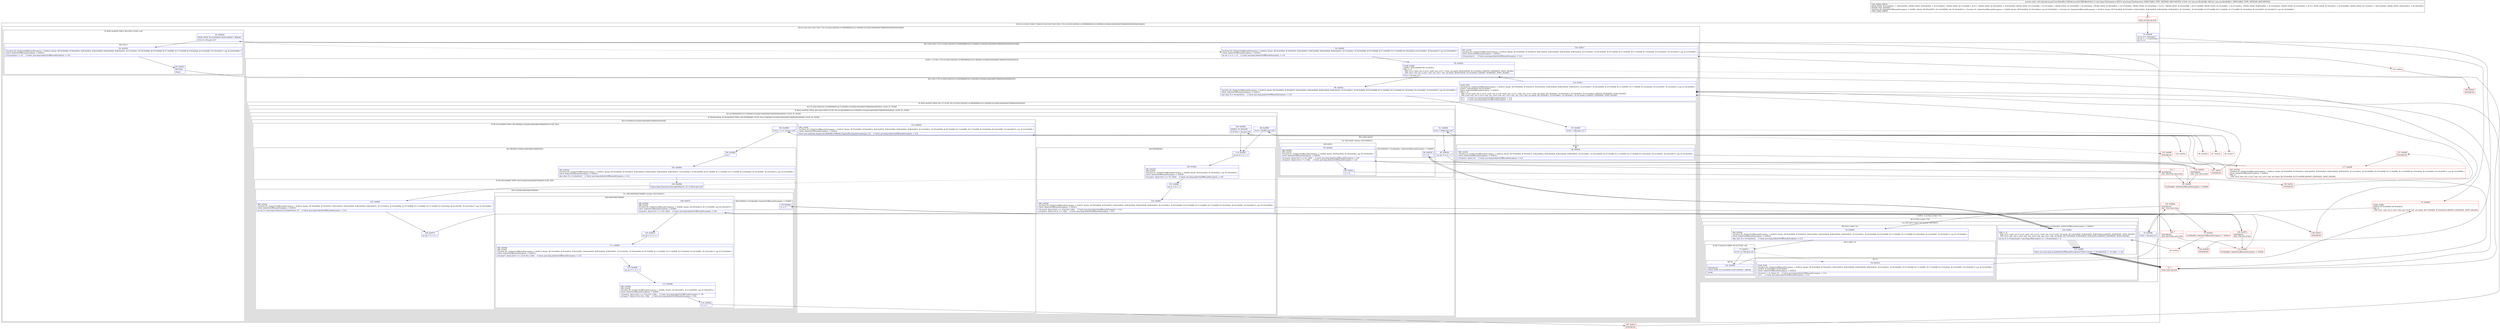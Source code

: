 digraph "CFG forandroidx.emoji2.text.flatbuffer.Utf8Safe.encodeUtf8Buffer(Ljava\/lang\/CharSequence;Ljava\/nio\/ByteBuffer;)V" {
subgraph cluster_Region_14743717 {
label = "R(3:1|(1:(2:5|(2:(1:8)|(1:7))))|(2:(2:10|11)|(3:13|(3:15|(1:17)(1:(2:22|(2:24|25))(1:(4:58|59|60|61)(2:(3:38|39|(3:41|42|(6:44|45|46|47|48|49))(0))(0)|56)))|19)|64)))";
node [shape=record,color=blue];
Node_73 [shape=record,label="{73\:\ 0x0000|int int r0 = r9.length()\lint int r1 = r10.position()\lint r2 = 0\l}"];
subgraph cluster_LoopRegion_1761528435 {
label = "LOOP:0: (1:(2:5|(2:(1:8)|(1:7))))";
node [shape=record,color=blue];
Node_75 [shape=record,label="{75\:\ 0x000b|if (r2 \< r0) goto L4\l}"];
subgraph cluster_Region_687252265 {
label = "R(1:(2:5|(2:(1:8)|(1:7))))";
node [shape=record,color=blue];
subgraph cluster_TryCatchRegion_1655224250 {
label = "Try: R(2:5|(2:(1:8)|(1:7))) catches: R(2:30|31)";
node [shape=record,color=blue];
subgraph cluster_Region_1893216370 {
label = "R(2:5|(2:(1:8)|(1:7)))";
node [shape=record,color=blue];
Node_76 [shape=record,label="{76\:\ 0x000d|TRY_ENTER\lTryCatch #2 \{IndexOutOfBoundsException \-\> 0x001d, blocks: (B:76:0x000d, B:78:0x0014, B:82:0x0022, B:84:0x0028, B:86:0x002b, B:88:0x0031, B:123:0x00c1, B:105:0x0064, B:107:0x006f, B:111:0x0085, B:117:0x009f, B:118:0x00a4, B:122:0x00b7, B:124:0x00c7), top: B:132:0x000d \}\lCatch: IndexOutOfBoundsException \-\> 0x001d\l|char char r4 = r9.charAt(r2)     \/\/ Catch: java.lang.IndexOutOfBoundsException \-\> L1d\l}"];
subgraph cluster_Region_1370263422 {
label = "R(2:(1:8)|(1:7))";
node [shape=record,color=blue];
subgraph cluster_IfRegion_1614020274 {
label = "IF [B:77:0x0012] THEN: R(1:8) ELSE: null";
node [shape=record,color=blue];
Node_77 [shape=record,label="{77\:\ 0x0012|if (r4 \>= 128) goto L8\l}"];
subgraph cluster_Region_1506470187 {
label = "R(1:8)";
node [shape=record,color=blue];
Node_133 [shape=record,label="{133\:\ 0x0020|SYNTHETIC\lEDGE_INSN: B:133:0x0020\-\>B:81:0x0020 ?: BREAK  \l|break\l}"];
}
}
subgraph cluster_Region_345799678 {
label = "R(1:7)";
node [shape=record,color=blue];
Node_78 [shape=record,label="{78\:\ 0x0014|LOOP_END\lTryCatch #2 \{IndexOutOfBoundsException \-\> 0x001d, blocks: (B:76:0x000d, B:78:0x0014, B:82:0x0022, B:84:0x0028, B:86:0x002b, B:88:0x0031, B:123:0x00c1, B:105:0x0064, B:107:0x006f, B:111:0x0085, B:117:0x009f, B:118:0x00a4, B:122:0x00b7, B:124:0x00c7), top: B:132:0x000d \}\lLOOP:0: B:74:0x0009\-\>B:78:0x0014\lCatch: IndexOutOfBoundsException \-\> 0x001d\l|r10.put(r1 + r2, (byte) r4)     \/\/ Catch: java.lang.IndexOutOfBoundsException \-\> L1d\lr2++     \/\/ Catch: java.lang.IndexOutOfBoundsException \-\> L1d\l}"];
}
}
}
subgraph cluster_Region_2102366634 {
label = "R(2:30|31) | ExcHandler: IndexOutOfBoundsException \-\> 0x001d\l";
node [shape=record,color=blue];
Node_126 [shape=record,label="{126\:\ 0x00cc|PHI: r1 r2 \l  PHI: (r1v1 'outIx' int) = (r1v5 'outIx' int), (r1v11 'outIx' int), (r1v0 'outIx' int) binds: [B:116:0x009d, B:96:0x0050, B:80:0x001e] A[DONT_GENERATE, DONT_INLINE]\l  PHI: (r2v2 'inIx' int) = (r2v5 'inIx' int), (r2v3 'inIx' int), (r2v1 'inIx' int) binds: [B:116:0x009d, B:96:0x0050, B:80:0x001e] A[DONT_GENERATE, DONT_INLINE]\l|int int r4 = r10.position() + java.lang.Math.max(r2, (r1 \- r10.position()) + 1)\l}"];
Node_127 [shape=record,label="{127\:\ 0x00ff|throw new java.lang.ArrayIndexOutOfBoundsException(\"Failed writing \" + r9.charAt(r2) + \" at index \" + r4)\l}"];
}
}
}
}
subgraph cluster_Region_1152968400 {
label = "R(2:(2:10|11)|(3:13|(3:15|(1:17)(1:(2:22|(2:24|25))(1:(4:58|59|60|61)(2:(3:38|39|(3:41|42|(6:44|45|46|47|48|49))(0))(0)|56)))|19)|64))";
node [shape=record,color=blue];
subgraph cluster_IfRegion_1186167913 {
label = "IF [B:81:0x0020] THEN: R(2:10|11) ELSE: null";
node [shape=record,color=blue];
Node_81 [shape=record,label="{81\:\ 0x0020|EDGE_INSN: B:133:0x0020\-\>B:81:0x0020 ?: BREAK  \l|if (r2 == r0) goto L10\l}"];
subgraph cluster_Region_264649028 {
label = "R(2:10|11)";
node [shape=record,color=blue];
Node_82 [shape=record,label="{82\:\ 0x0022|TryCatch #2 \{IndexOutOfBoundsException \-\> 0x001d, blocks: (B:76:0x000d, B:78:0x0014, B:82:0x0022, B:84:0x0028, B:86:0x002b, B:88:0x0031, B:123:0x00c1, B:105:0x0064, B:107:0x006f, B:111:0x0085, B:117:0x009f, B:118:0x00a4, B:122:0x00b7, B:124:0x00c7), top: B:132:0x000d \}\lCatch: IndexOutOfBoundsException \-\> 0x001d\l|r10.position(r1 + r2)     \/\/ Catch: java.lang.IndexOutOfBoundsException \-\> L1d\l}"];
Node_83 [shape=record,label="{83\:\ 0x0027|RETURN\l|return\l}"];
}
}
subgraph cluster_Region_584892718 {
label = "R(3:13|(3:15|(1:17)(1:(2:22|(2:24|25))(1:(4:58|59|60|61)(2:(3:38|39|(3:41|42|(6:44|45|46|47|48|49))(0))(0)|56)))|19)|64)";
node [shape=record,color=blue];
Node_84 [shape=record,label="{84\:\ 0x0028|TryCatch #2 \{IndexOutOfBoundsException \-\> 0x001d, blocks: (B:76:0x000d, B:78:0x0014, B:82:0x0022, B:84:0x0028, B:86:0x002b, B:88:0x0031, B:123:0x00c1, B:105:0x0064, B:107:0x006f, B:111:0x0085, B:117:0x009f, B:118:0x00a4, B:122:0x00b7, B:124:0x00c7), top: B:132:0x000d \}\lCatch: IndexOutOfBoundsException \-\> 0x001d\l|int int r1 = r1 + r2     \/\/ Catch: java.lang.IndexOutOfBoundsException \-\> L1d\l}"];
subgraph cluster_LoopRegion_1087982488 {
label = "LOOP:1: (3:15|(1:17)(1:(2:22|(2:24|25))(1:(4:58|59|60|61)(2:(3:38|39|(3:41|42|(6:44|45|46|47|48|49))(0))(0)|56)))|19)";
node [shape=record,color=blue];
Node_85 [shape=record,label="{85\:\ 0x0029|LOOP_START\lLOOP:1: B:85:0x0029\-\>B:123:0x00c1\lPHI: r1 r2 \l  PHI: (r1v3 'outIx' int) = (r1v2 'outIx' int), (r1v17 'outIx' int) binds: [B:84:0x0028, B:123:0x00c1] A[DONT_GENERATE, DONT_INLINE]\l  PHI: (r2v3 'inIx' int) = (r2v1 'inIx' int), (r2v7 'inIx' int) binds: [B:84:0x0028, B:123:0x00c1] A[DONT_GENERATE, DONT_INLINE]\l|if (r2 \< r0) goto L15\l}"];
subgraph cluster_Region_885609076 {
label = "R(3:15|(1:17)(1:(2:22|(2:24|25))(1:(4:58|59|60|61)(2:(3:38|39|(3:41|42|(6:44|45|46|47|48|49))(0))(0)|56)))|19)";
node [shape=record,color=blue];
Node_86 [shape=record,label="{86\:\ 0x002b|TryCatch #2 \{IndexOutOfBoundsException \-\> 0x001d, blocks: (B:76:0x000d, B:78:0x0014, B:82:0x0022, B:84:0x0028, B:86:0x002b, B:88:0x0031, B:123:0x00c1, B:105:0x0064, B:107:0x006f, B:111:0x0085, B:117:0x009f, B:118:0x00a4, B:122:0x00b7, B:124:0x00c7), top: B:132:0x000d \}\lCatch: IndexOutOfBoundsException \-\> 0x001d\l|char char r4 = r9.charAt(r2)     \/\/ Catch: java.lang.IndexOutOfBoundsException \-\> L1d\l}"];
subgraph cluster_IfRegion_487344199 {
label = "IF [B:87:0x002f] THEN: R(1:17) ELSE: R(1:(2:22|(2:24|25))(1:(4:58|59|60|61)(2:(3:38|39|(3:41|42|(6:44|45|46|47|48|49))(0))(0)|56)))";
node [shape=record,color=blue];
Node_87 [shape=record,label="{87\:\ 0x002f|if (r4 \< 128) goto L17\l}"];
subgraph cluster_Region_1858945313 {
label = "R(1:17)";
node [shape=record,color=blue];
Node_88 [shape=record,label="{88\:\ 0x0031|TRY_LEAVE\lTryCatch #2 \{IndexOutOfBoundsException \-\> 0x001d, blocks: (B:76:0x000d, B:78:0x0014, B:82:0x0022, B:84:0x0028, B:86:0x002b, B:88:0x0031, B:123:0x00c1, B:105:0x0064, B:107:0x006f, B:111:0x0085, B:117:0x009f, B:118:0x00a4, B:122:0x00b7, B:124:0x00c7), top: B:132:0x000d \}\lCatch: IndexOutOfBoundsException \-\> 0x001d\l|r10.put(r1, (byte) r4)     \/\/ Catch: java.lang.IndexOutOfBoundsException \-\> L1d\l}"];
}
subgraph cluster_Region_1670024346 {
label = "R(1:(2:22|(2:24|25))(1:(4:58|59|60|61)(2:(3:38|39|(3:41|42|(6:44|45|46|47|48|49))(0))(0)|56))) | ELSE_IF_CHAIN\l";
node [shape=record,color=blue];
subgraph cluster_IfRegion_424461966 {
label = "IF [B:91:0x0039] THEN: R(2:22|(2:24|25)) ELSE: R(1:(4:58|59|60|61)(2:(3:38|39|(3:41|42|(6:44|45|46|47|48|49))(0))(0)|56)) | ELSE_IF_CHAIN\l";
node [shape=record,color=blue];
Node_91 [shape=record,label="{91\:\ 0x0039|if (r4 \< 2048) goto L22\l}"];
subgraph cluster_Region_1184273095 {
label = "R(2:22|(2:24|25))";
node [shape=record,color=blue];
Node_92 [shape=record,label="{92\:\ 0x003b|int int r5 = r1 + 1\l}"];
subgraph cluster_TryCatchRegion_1458059498 {
label = "Try: R(2:24|25) catches: R(3:29|30|31)";
node [shape=record,color=blue];
subgraph cluster_Region_1604821255 {
label = "R(2:24|25)";
node [shape=record,color=blue];
Node_93 [shape=record,label="{93\:\ 0x0042|TRY_ENTER\lTRY_LEAVE\lTryCatch #1 \{IndexOutOfBoundsException \-\> 0x004f, blocks: (B:93:0x0042, B:120:0x00ac), top: B:130:0x0042 \}\lCatch: IndexOutOfBoundsException \-\> 0x004f\l|r10.put(r1, (byte) ((r4 \>\>\> 6) \| 192))     \/\/ Catch: java.lang.IndexOutOfBoundsException \-\> L4f\lr10.put(r5, (byte) ((r4 & '?') \| 128))     \/\/ Catch: java.lang.IndexOutOfBoundsException \-\> L4f\l}"];
Node_94 [shape=record,label="{94\:\ 0x004c|r1 = r5\l}"];
}
subgraph cluster_Region_239739079 {
label = "R(3:29|30|31) | ExcHandler: IndexOutOfBoundsException \-\> 0x004f\l";
node [shape=record,color=blue];
Node_96 [shape=record,label="{96\:\ 0x0050|r1 = r5\l}"];
Node_126 [shape=record,label="{126\:\ 0x00cc|PHI: r1 r2 \l  PHI: (r1v1 'outIx' int) = (r1v5 'outIx' int), (r1v11 'outIx' int), (r1v0 'outIx' int) binds: [B:116:0x009d, B:96:0x0050, B:80:0x001e] A[DONT_GENERATE, DONT_INLINE]\l  PHI: (r2v2 'inIx' int) = (r2v5 'inIx' int), (r2v3 'inIx' int), (r2v1 'inIx' int) binds: [B:116:0x009d, B:96:0x0050, B:80:0x001e] A[DONT_GENERATE, DONT_INLINE]\l|int int r4 = r10.position() + java.lang.Math.max(r2, (r1 \- r10.position()) + 1)\l}"];
Node_127 [shape=record,label="{127\:\ 0x00ff|throw new java.lang.ArrayIndexOutOfBoundsException(\"Failed writing \" + r9.charAt(r2) + \" at index \" + r4)\l}"];
}
}
}
subgraph cluster_Region_1483014317 {
label = "R(1:(4:58|59|60|61)(2:(3:38|39|(3:41|42|(6:44|45|46|47|48|49))(0))(0)|56)) | ELSE_IF_CHAIN\l";
node [shape=record,color=blue];
subgraph cluster_IfRegion_1807646666 {
label = "IF [B:98:0x0056, B:100:0x005b] THEN: R(4:58|59|60|61) ELSE: R(2:(3:38|39|(3:41|42|(6:44|45|46|47|48|49))(0))(0)|56) | ELSE_IF_CHAIN\l";
node [shape=record,color=blue];
Node_98 [shape=record,label="{98\:\ 0x0056|if (r4 \< 55296) goto L58\l}"];
Node_100 [shape=record,label="{100\:\ 0x005b|ADDED_TO_REGION\l|if (57343 \< r4) goto L58\l}"];
subgraph cluster_Region_1905995010 {
label = "R(4:58|59|60|61)";
node [shape=record,color=blue];
Node_119 [shape=record,label="{119\:\ 0x00a5|int int r5 = r1 + 1\l}"];
Node_120 [shape=record,label="{120\:\ 0x00ac|TRY_ENTER\lTRY_LEAVE\lTryCatch #1 \{IndexOutOfBoundsException \-\> 0x004f, blocks: (B:93:0x0042, B:120:0x00ac), top: B:130:0x0042 \}\lCatch: IndexOutOfBoundsException \-\> 0x004f\l|r10.put(r1, (byte) ((r4 \>\>\> 'f') \| 224))     \/\/ Catch: java.lang.IndexOutOfBoundsException \-\> L4f\l}"];
Node_121 [shape=record,label="{121\:\ 0x00af|int r1 = r5 + 1\l}"];
Node_122 [shape=record,label="{122\:\ 0x00b7|TRY_ENTER\lTryCatch #2 \{IndexOutOfBoundsException \-\> 0x001d, blocks: (B:76:0x000d, B:78:0x0014, B:82:0x0022, B:84:0x0028, B:86:0x002b, B:88:0x0031, B:123:0x00c1, B:105:0x0064, B:107:0x006f, B:111:0x0085, B:117:0x009f, B:118:0x00a4, B:122:0x00b7, B:124:0x00c7), top: B:132:0x000d \}\lCatch: IndexOutOfBoundsException \-\> 0x001d\l|r10.put(r5, (byte) (((r4 \>\>\> 6) & 63) \| 128))     \/\/ Catch: java.lang.IndexOutOfBoundsException \-\> L1d\lr10.put(r1, (byte) ((r4 & '?') \| 128))     \/\/ Catch: java.lang.IndexOutOfBoundsException \-\> L1d\l}"];
}
subgraph cluster_Region_1497907496 {
label = "R(2:(3:38|39|(3:41|42|(6:44|45|46|47|48|49))(0))(0)|56)";
node [shape=record,color=blue];
subgraph cluster_IfRegion_1207678710 {
label = "IF [B:103:0x0060] THEN: R(3:38|39|(3:41|42|(6:44|45|46|47|48|49))(0)) ELSE: R(0)";
node [shape=record,color=blue];
Node_103 [shape=record,label="{103\:\ 0x0060|if ((r2 + 1) != r0) goto L38\l}"];
subgraph cluster_Region_184239734 {
label = "R(3:38|39|(3:41|42|(6:44|45|46|47|48|49))(0))";
node [shape=record,color=blue];
Node_104 [shape=record,label="{104\:\ 0x0062|r2++\l}"];
Node_105 [shape=record,label="{105\:\ 0x0064|TRY_ENTER\lTryCatch #2 \{IndexOutOfBoundsException \-\> 0x001d, blocks: (B:76:0x000d, B:78:0x0014, B:82:0x0022, B:84:0x0028, B:86:0x002b, B:88:0x0031, B:123:0x00c1, B:105:0x0064, B:107:0x006f, B:111:0x0085, B:117:0x009f, B:118:0x00a4, B:122:0x00b7, B:124:0x00c7), top: B:132:0x000d \}\lCatch: IndexOutOfBoundsException \-\> 0x001d\l|char char r5 = r9.charAt(r2)     \/\/ Catch: java.lang.IndexOutOfBoundsException \-\> L1d\l}"];
subgraph cluster_IfRegion_520278885 {
label = "IF [B:106:0x006d] THEN: R(3:41|42|(6:44|45|46|47|48|49)) ELSE: R(0)";
node [shape=record,color=blue];
Node_106 [shape=record,label="{106\:\ 0x006d|if (java.lang.Character.isSurrogatePair(r4, r5) != false) goto L41\l}"];
subgraph cluster_Region_2134991153 {
label = "R(3:41|42|(6:44|45|46|47|48|49))";
node [shape=record,color=blue];
Node_107 [shape=record,label="{107\:\ 0x006f|TRY_LEAVE\lTryCatch #2 \{IndexOutOfBoundsException \-\> 0x001d, blocks: (B:76:0x000d, B:78:0x0014, B:82:0x0022, B:84:0x0028, B:86:0x002b, B:88:0x0031, B:123:0x00c1, B:105:0x0064, B:107:0x006f, B:111:0x0085, B:117:0x009f, B:118:0x00a4, B:122:0x00b7, B:124:0x00c7), top: B:132:0x000d \}\lCatch: IndexOutOfBoundsException \-\> 0x001d\l|int int r5 = java.lang.Character.toCodePoint(r4, r5)     \/\/ Catch: java.lang.IndexOutOfBoundsException \-\> L1d\l}"];
Node_108 [shape=record,label="{108\:\ 0x0073|int int r7 = r1 + 1\l}"];
subgraph cluster_TryCatchRegion_1541989143 {
label = "Try: R(6:44|45|46|47|48|49) catches: R(3:53|30|31)";
node [shape=record,color=blue];
subgraph cluster_Region_562240945 {
label = "R(6:44|45|46|47|48|49)";
node [shape=record,color=blue];
Node_109 [shape=record,label="{109\:\ 0x007a|TRY_ENTER\lTRY_LEAVE\lTryCatch #0 \{IndexOutOfBoundsException \-\> 0x009c, blocks: (B:109:0x007a, B:113:0x0090), top: B:128:0x007a \}\lCatch: IndexOutOfBoundsException \-\> 0x009c\l|r10.put(r1, (byte) ((r5 \>\>\> 18) \| 240))     \/\/ Catch: java.lang.IndexOutOfBoundsException \-\> L9c\l}"];
Node_110 [shape=record,label="{110\:\ 0x007d|int int r1 = r7 + 1\l}"];
Node_111 [shape=record,label="{111\:\ 0x0085|TRY_ENTER\lTRY_LEAVE\lTryCatch #2 \{IndexOutOfBoundsException \-\> 0x001d, blocks: (B:76:0x000d, B:78:0x0014, B:82:0x0022, B:84:0x0028, B:86:0x002b, B:88:0x0031, B:123:0x00c1, B:105:0x0064, B:107:0x006f, B:111:0x0085, B:117:0x009f, B:118:0x00a4, B:122:0x00b7, B:124:0x00c7), top: B:132:0x000d \}\lCatch: IndexOutOfBoundsException \-\> 0x001d\l|r10.put(r7, (byte) (((r5 \>\>\> 12) & 63) \| 128))     \/\/ Catch: java.lang.IndexOutOfBoundsException \-\> L1d\l}"];
Node_112 [shape=record,label="{112\:\ 0x0088|int int r7 = r1 + 1\l}"];
Node_113 [shape=record,label="{113\:\ 0x0090|TRY_ENTER\lTRY_LEAVE\lTryCatch #0 \{IndexOutOfBoundsException \-\> 0x009c, blocks: (B:109:0x007a, B:113:0x0090), top: B:128:0x007a \}\lCatch: IndexOutOfBoundsException \-\> 0x009c\l|r10.put(r1, (byte) (((r5 \>\>\> 6) & 63) \| 128))     \/\/ Catch: java.lang.IndexOutOfBoundsException \-\> L9c\lr10.put(r7, (byte) ((r5 & 63) \| 128))     \/\/ Catch: java.lang.IndexOutOfBoundsException \-\> L9c\l}"];
Node_114 [shape=record,label="{114\:\ 0x009a|r1 = r7\l}"];
}
subgraph cluster_Region_71642716 {
label = "R(3:53|30|31) | ExcHandler: IndexOutOfBoundsException \-\> 0x009c\l";
node [shape=record,color=blue];
Node_116 [shape=record,label="{116\:\ 0x009d|r1 = r7\l}"];
Node_126 [shape=record,label="{126\:\ 0x00cc|PHI: r1 r2 \l  PHI: (r1v1 'outIx' int) = (r1v5 'outIx' int), (r1v11 'outIx' int), (r1v0 'outIx' int) binds: [B:116:0x009d, B:96:0x0050, B:80:0x001e] A[DONT_GENERATE, DONT_INLINE]\l  PHI: (r2v2 'inIx' int) = (r2v5 'inIx' int), (r2v3 'inIx' int), (r2v1 'inIx' int) binds: [B:116:0x009d, B:96:0x0050, B:80:0x001e] A[DONT_GENERATE, DONT_INLINE]\l|int int r4 = r10.position() + java.lang.Math.max(r2, (r1 \- r10.position()) + 1)\l}"];
Node_127 [shape=record,label="{127\:\ 0x00ff|throw new java.lang.ArrayIndexOutOfBoundsException(\"Failed writing \" + r9.charAt(r2) + \" at index \" + r4)\l}"];
}
}
}
subgraph cluster_Region_1823562412 {
label = "R(0)";
node [shape=record,color=blue];
}
}
}
subgraph cluster_Region_2072576184 {
label = "R(0)";
node [shape=record,color=blue];
}
}
Node_118 [shape=record,label="{118\:\ 0x00a4|TRY_LEAVE\lTryCatch #2 \{IndexOutOfBoundsException \-\> 0x001d, blocks: (B:76:0x000d, B:78:0x0014, B:82:0x0022, B:84:0x0028, B:86:0x002b, B:88:0x0031, B:123:0x00c1, B:105:0x0064, B:107:0x006f, B:111:0x0085, B:117:0x009f, B:118:0x00a4, B:122:0x00b7, B:124:0x00c7), top: B:132:0x000d \}\lCatch: IndexOutOfBoundsException \-\> 0x001d\l|throw new androidx.emoji2.text.flatbuffer.Utf8Safe.UnpairedSurrogateException(r2, r0)     \/\/ Catch: java.lang.IndexOutOfBoundsException \-\> L1d\l}"];
}
}
}
}
}
}
Node_123 [shape=record,label="{123\:\ 0x00c1|LOOP_END\lTryCatch #2 \{IndexOutOfBoundsException \-\> 0x001d, blocks: (B:76:0x000d, B:78:0x0014, B:82:0x0022, B:84:0x0028, B:86:0x002b, B:88:0x0031, B:123:0x00c1, B:105:0x0064, B:107:0x006f, B:111:0x0085, B:117:0x009f, B:118:0x00a4, B:122:0x00b7, B:124:0x00c7), top: B:132:0x000d \}\lLOOP:1: B:85:0x0029\-\>B:123:0x00c1\lCatch: IndexOutOfBoundsException \-\> 0x001d\lPHI: r1 r2 \l  PHI: (r1v16 'outIx' int) = (r1v4 'outIx' int), (r1v10 'outIx' int), (r1v15 'outIx' int), (r1v3 'outIx' int) binds: [B:138:0x00c1, B:140:0x00c1, B:139:0x00c1, B:141:0x00c1] A[DONT_GENERATE, DONT_INLINE]\l  PHI: (r2v6 'inIx' int) = (r2v3 'inIx' int), (r2v5 'inIx' int), (r2v3 'inIx' int), (r2v3 'inIx' int) binds: [B:138:0x00c1, B:140:0x00c1, B:139:0x00c1, B:141:0x00c1] A[DONT_GENERATE, DONT_INLINE]\l|r2++     \/\/ Catch: java.lang.IndexOutOfBoundsException \-\> L1d\lr1++     \/\/ Catch: java.lang.IndexOutOfBoundsException \-\> L1d\l}"];
}
}
Node_124 [shape=record,label="{124\:\ 0x00c7|TRY_LEAVE\lTryCatch #2 \{IndexOutOfBoundsException \-\> 0x001d, blocks: (B:76:0x000d, B:78:0x0014, B:82:0x0022, B:84:0x0028, B:86:0x002b, B:88:0x0031, B:123:0x00c1, B:105:0x0064, B:107:0x006f, B:111:0x0085, B:117:0x009f, B:118:0x00a4, B:122:0x00b7, B:124:0x00c7), top: B:132:0x000d \}\lCatch: IndexOutOfBoundsException \-\> 0x001d\l|r10.position(r1)     \/\/ Catch: java.lang.IndexOutOfBoundsException \-\> L1d\l}"];
}
}
}
subgraph cluster_Region_2102366634 {
label = "R(2:30|31) | ExcHandler: IndexOutOfBoundsException \-\> 0x001d\l";
node [shape=record,color=blue];
Node_126 [shape=record,label="{126\:\ 0x00cc|PHI: r1 r2 \l  PHI: (r1v1 'outIx' int) = (r1v5 'outIx' int), (r1v11 'outIx' int), (r1v0 'outIx' int) binds: [B:116:0x009d, B:96:0x0050, B:80:0x001e] A[DONT_GENERATE, DONT_INLINE]\l  PHI: (r2v2 'inIx' int) = (r2v5 'inIx' int), (r2v3 'inIx' int), (r2v1 'inIx' int) binds: [B:116:0x009d, B:96:0x0050, B:80:0x001e] A[DONT_GENERATE, DONT_INLINE]\l|int int r4 = r10.position() + java.lang.Math.max(r2, (r1 \- r10.position()) + 1)\l}"];
Node_127 [shape=record,label="{127\:\ 0x00ff|throw new java.lang.ArrayIndexOutOfBoundsException(\"Failed writing \" + r9.charAt(r2) + \" at index \" + r4)\l}"];
}
subgraph cluster_Region_239739079 {
label = "R(3:29|30|31) | ExcHandler: IndexOutOfBoundsException \-\> 0x004f\l";
node [shape=record,color=blue];
Node_96 [shape=record,label="{96\:\ 0x0050|r1 = r5\l}"];
Node_126 [shape=record,label="{126\:\ 0x00cc|PHI: r1 r2 \l  PHI: (r1v1 'outIx' int) = (r1v5 'outIx' int), (r1v11 'outIx' int), (r1v0 'outIx' int) binds: [B:116:0x009d, B:96:0x0050, B:80:0x001e] A[DONT_GENERATE, DONT_INLINE]\l  PHI: (r2v2 'inIx' int) = (r2v5 'inIx' int), (r2v3 'inIx' int), (r2v1 'inIx' int) binds: [B:116:0x009d, B:96:0x0050, B:80:0x001e] A[DONT_GENERATE, DONT_INLINE]\l|int int r4 = r10.position() + java.lang.Math.max(r2, (r1 \- r10.position()) + 1)\l}"];
Node_127 [shape=record,label="{127\:\ 0x00ff|throw new java.lang.ArrayIndexOutOfBoundsException(\"Failed writing \" + r9.charAt(r2) + \" at index \" + r4)\l}"];
}
subgraph cluster_Region_71642716 {
label = "R(3:53|30|31) | ExcHandler: IndexOutOfBoundsException \-\> 0x009c\l";
node [shape=record,color=blue];
Node_116 [shape=record,label="{116\:\ 0x009d|r1 = r7\l}"];
Node_126 [shape=record,label="{126\:\ 0x00cc|PHI: r1 r2 \l  PHI: (r1v1 'outIx' int) = (r1v5 'outIx' int), (r1v11 'outIx' int), (r1v0 'outIx' int) binds: [B:116:0x009d, B:96:0x0050, B:80:0x001e] A[DONT_GENERATE, DONT_INLINE]\l  PHI: (r2v2 'inIx' int) = (r2v5 'inIx' int), (r2v3 'inIx' int), (r2v1 'inIx' int) binds: [B:116:0x009d, B:96:0x0050, B:80:0x001e] A[DONT_GENERATE, DONT_INLINE]\l|int int r4 = r10.position() + java.lang.Math.max(r2, (r1 \- r10.position()) + 1)\l}"];
Node_127 [shape=record,label="{127\:\ 0x00ff|throw new java.lang.ArrayIndexOutOfBoundsException(\"Failed writing \" + r9.charAt(r2) + \" at index \" + r4)\l}"];
}
Node_71 [shape=record,color=red,label="{71\:\ ?|MTH_ENTER_BLOCK\l}"];
Node_74 [shape=record,color=red,label="{74\:\ 0x0009|LOOP_START\lLOOP:0: B:74:0x0009\-\>B:78:0x0014\lPHI: r2 \l  PHI: (r2v1 'inIx' int) = (r2v0 'inIx' int), (r2v8 'inIx' int) binds: [B:73:0x0000, B:78:0x0014] A[DONT_GENERATE, DONT_INLINE]\l}"];
Node_132 [shape=record,color=red,label="{132\:\ 0x000d|SYNTHETIC\lEXC_TOP_SPLITTER\l}"];
Node_72 [shape=record,color=red,label="{72\:\ ?|MTH_EXIT_BLOCK\l}"];
Node_141 [shape=record,color=red,label="{141\:\ 0x00c1|SYNTHETIC\l}"];
Node_90 [shape=record,color=red,label="{90\:\ 0x0037}"];
Node_130 [shape=record,color=red,label="{130\:\ 0x0042|SYNTHETIC\lEXC_TOP_SPLITTER\l}"];
Node_139 [shape=record,color=red,label="{139\:\ 0x00c1|SYNTHETIC\l}"];
Node_131 [shape=record,color=red,label="{131\:\ ?|SYNTHETIC\lEXC_BOTTOM_SPLITTER\l}"];
Node_95 [shape=record,color=red,label="{95\:\ 0x004f|ExcHandler: IndexOutOfBoundsException \-\> 0x004f\l}"];
Node_97 [shape=record,color=red,label="{97\:\ 0x0053}"];
Node_99 [shape=record,color=red,label="{99\:\ 0x0058}"];
Node_102 [shape=record,color=red,label="{102\:\ 0x005e}"];
Node_128 [shape=record,color=red,label="{128\:\ 0x007a|SYNTHETIC\lEXC_TOP_SPLITTER\l}"];
Node_140 [shape=record,color=red,label="{140\:\ 0x00c1|SYNTHETIC\l}"];
Node_129 [shape=record,color=red,label="{129\:\ ?|SYNTHETIC\lEXC_BOTTOM_SPLITTER\l}"];
Node_115 [shape=record,color=red,label="{115\:\ 0x009c|ExcHandler: IndexOutOfBoundsException \-\> 0x009c\l}"];
Node_137 [shape=record,color=red,label="{137\:\ 0x009f|SYNTHETIC\l}"];
Node_117 [shape=record,color=red,label="{117\:\ 0x009f|TRY_ENTER\lTryCatch #2 \{IndexOutOfBoundsException \-\> 0x001d, blocks: (B:76:0x000d, B:78:0x0014, B:82:0x0022, B:84:0x0028, B:86:0x002b, B:88:0x0031, B:123:0x00c1, B:105:0x0064, B:107:0x006f, B:111:0x0085, B:117:0x009f, B:118:0x00a4, B:122:0x00b7, B:124:0x00c7), top: B:132:0x000d \}\lCatch: IndexOutOfBoundsException \-\> 0x001d\lPHI: r2 \l  PHI: (r2v4 'inIx' int) = (r2v3 'inIx' int), (r2v5 'inIx' int) binds: [B:135:0x009f, B:137:0x009f] A[DONT_GENERATE, DONT_INLINE]\l}"];
Node_135 [shape=record,color=red,label="{135\:\ 0x009f|SYNTHETIC\l}"];
Node_138 [shape=record,color=red,label="{138\:\ 0x00c1|SYNTHETIC\l}"];
Node_136 [shape=record,color=red,label="{136\:\ 0x00c7|SYNTHETIC\l}"];
Node_125 [shape=record,color=red,label="{125\:\ 0x00cb}"];
Node_79 [shape=record,color=red,label="{79\:\ 0x001d|ExcHandler: IndexOutOfBoundsException \-\> 0x001d\l}"];
Node_80 [shape=record,color=red,label="{80\:\ 0x001e}"];
Node_134 [shape=record,color=red,label="{134\:\ 0x0020|SYNTHETIC\l}"];
MethodNode[shape=record,label="{private static void androidx.emoji2.text.flatbuffer.Utf8Safe.encodeUtf8Buffer((r9v0 'in' java.lang.CharSequence A[D('in' java.lang.CharSequence), IMMUTABLE_TYPE, METHOD_ARGUMENT]), (r10v0 'out' java.nio.ByteBuffer A[D('out' java.nio.ByteBuffer), IMMUTABLE_TYPE, METHOD_ARGUMENT]))  | USE_LINES_HINTS\lBACK_EDGE: B:123:0x00c1 \-\> B:85:0x0029, CROSS_EDGE: B:94:0x004c \-\> B:123:0x00c1, CROSS_EDGE: B:127:0x00ff \-\> B:72:?, CROSS_EDGE: B:130:0x0042 \-\> B:95:0x004f, CROSS_EDGE: B:114:0x009a \-\> B:123:0x00c1, CROSS_EDGE: B:116:0x009d \-\> B:126:0x00cc, CROSS_EDGE: B:128:0x007a \-\> B:115:0x009c, CROSS_EDGE: B:118:0x00a4 \-\> B:72:?, CROSS_EDGE: B:103:0x0060 \-\> B:117:0x009f, CROSS_EDGE: B:122:0x00b7 \-\> B:123:0x00c1, CROSS_EDGE: B:98:0x0056 \-\> B:119:0x00a5, CROSS_EDGE: B:125:0x00cb \-\> B:72:?, BACK_EDGE: B:78:0x0014 \-\> B:74:0x0009, CROSS_EDGE: B:77:0x0012 \-\> B:81:0x0020, CROSS_EDGE: B:80:0x001e \-\> B:126:0x00cc\lINLINE_NOT_NEEDED\lTryCatch #0 \{IndexOutOfBoundsException \-\> 0x009c, blocks: (B:109:0x007a, B:113:0x0090), top: B:128:0x007a \}, TryCatch #1 \{IndexOutOfBoundsException \-\> 0x004f, blocks: (B:93:0x0042, B:120:0x00ac), top: B:130:0x0042 \}, TryCatch #2 \{IndexOutOfBoundsException \-\> 0x001d, blocks: (B:76:0x000d, B:78:0x0014, B:82:0x0022, B:84:0x0028, B:86:0x002b, B:88:0x0031, B:123:0x00c1, B:105:0x0064, B:107:0x006f, B:111:0x0085, B:117:0x009f, B:118:0x00a4, B:122:0x00b7, B:124:0x00c7), top: B:132:0x000d \}\lTYPE_VARS: EMPTY\l}"];
MethodNode -> Node_71;Node_73 -> Node_74;
Node_75 -> Node_132;
Node_75 -> Node_134[style=dashed];
Node_76 -> Node_77;
Node_77 -> Node_78[style=dashed];
Node_77 -> Node_133;
Node_133 -> Node_81;
Node_78 -> Node_74;
Node_126 -> Node_127;
Node_127 -> Node_72;
Node_81 -> Node_82;
Node_81 -> Node_84[style=dashed];
Node_82 -> Node_83;
Node_83 -> Node_72;
Node_84 -> Node_85;
Node_85 -> Node_86;
Node_85 -> Node_136[style=dashed];
Node_86 -> Node_87;
Node_87 -> Node_88;
Node_87 -> Node_90[style=dashed];
Node_88 -> Node_141;
Node_91 -> Node_92;
Node_91 -> Node_97[style=dashed];
Node_92 -> Node_130;
Node_93 -> Node_94;
Node_93 -> Node_131;
Node_94 -> Node_139;
Node_96 -> Node_126;
Node_126 -> Node_127;
Node_127 -> Node_72;
Node_98 -> Node_99[style=dashed];
Node_98 -> Node_119;
Node_100 -> Node_102[style=dashed];
Node_100 -> Node_119;
Node_119 -> Node_120;
Node_120 -> Node_121;
Node_121 -> Node_122;
Node_122 -> Node_138;
Node_103 -> Node_104;
Node_103 -> Node_135[style=dashed];
Node_104 -> Node_105;
Node_105 -> Node_106;
Node_106 -> Node_107;
Node_106 -> Node_137[style=dashed];
Node_107 -> Node_108;
Node_108 -> Node_128;
Node_109 -> Node_110;
Node_109 -> Node_129;
Node_110 -> Node_111;
Node_111 -> Node_112;
Node_112 -> Node_113;
Node_113 -> Node_114;
Node_114 -> Node_140;
Node_116 -> Node_126;
Node_126 -> Node_127;
Node_127 -> Node_72;
Node_118 -> Node_72;
Node_123 -> Node_85;
Node_124 -> Node_125;
Node_126 -> Node_127;
Node_127 -> Node_72;
Node_96 -> Node_126;
Node_126 -> Node_127;
Node_127 -> Node_72;
Node_116 -> Node_126;
Node_126 -> Node_127;
Node_127 -> Node_72;
Node_71 -> Node_73;
Node_74 -> Node_75;
Node_132 -> Node_76;
Node_132 -> Node_79;
Node_141 -> Node_123;
Node_90 -> Node_91;
Node_130 -> Node_93;
Node_130 -> Node_95;
Node_139 -> Node_123;
Node_131 -> Node_95;
Node_95 -> Node_96;
Node_97 -> Node_98;
Node_99 -> Node_100;
Node_102 -> Node_103;
Node_128 -> Node_109;
Node_128 -> Node_115;
Node_140 -> Node_123;
Node_129 -> Node_115;
Node_115 -> Node_116;
Node_137 -> Node_117;
Node_117 -> Node_118;
Node_135 -> Node_117;
Node_138 -> Node_123;
Node_136 -> Node_124;
Node_125 -> Node_72;
Node_79 -> Node_80;
Node_80 -> Node_126;
Node_134 -> Node_81;
}

